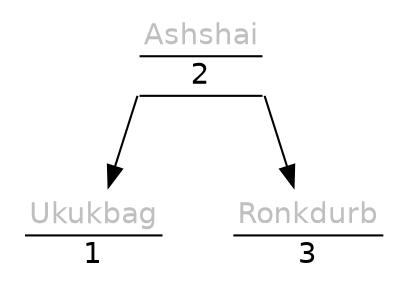 digraph {
	graph [truecolor=true, bgcolor=transparent, fontname="Bitstream Vera Sans", splines=false];
	node [shape=none, fontname="Bitstream Vera Sans"];

	trunk0x10060fea0 [label = <
<table border="0" cellspacing="0">
	<tr><td border="0" colspan="1"><font color="Gray75">Ashshai</font></td></tr>
	<hr/>
	<tr>
	<td border="0" align="center" port="0">2</td>
	</tr>
	<hr/>
	<tr><td></td></tr>
</table>>];
	trunk0x10060fea0:0:sw -> trunk0x100511770;
	trunk0x10060fea0:0:se -> trunk0x1006525d0;
	trunk0x100511770 [label = <
<table border="0" cellspacing="0">
	<tr><td border="0" colspan="1"><font color="Gray75">Ukukbag</font></td></tr>
	<hr/>
	<tr>
	<td border="0" align="center" port="0">1</td>
	</tr>
</table>>];
	trunk0x1006525d0 [label = <
<table border="0" cellspacing="0">
	<tr><td border="0" colspan="1"><font color="Gray75">Ronkdurb</font></td></tr>
	<hr/>
	<tr>
	<td border="0" align="center" port="0">3</td>
	</tr>
</table>>];
	node [color="Red"];
}
